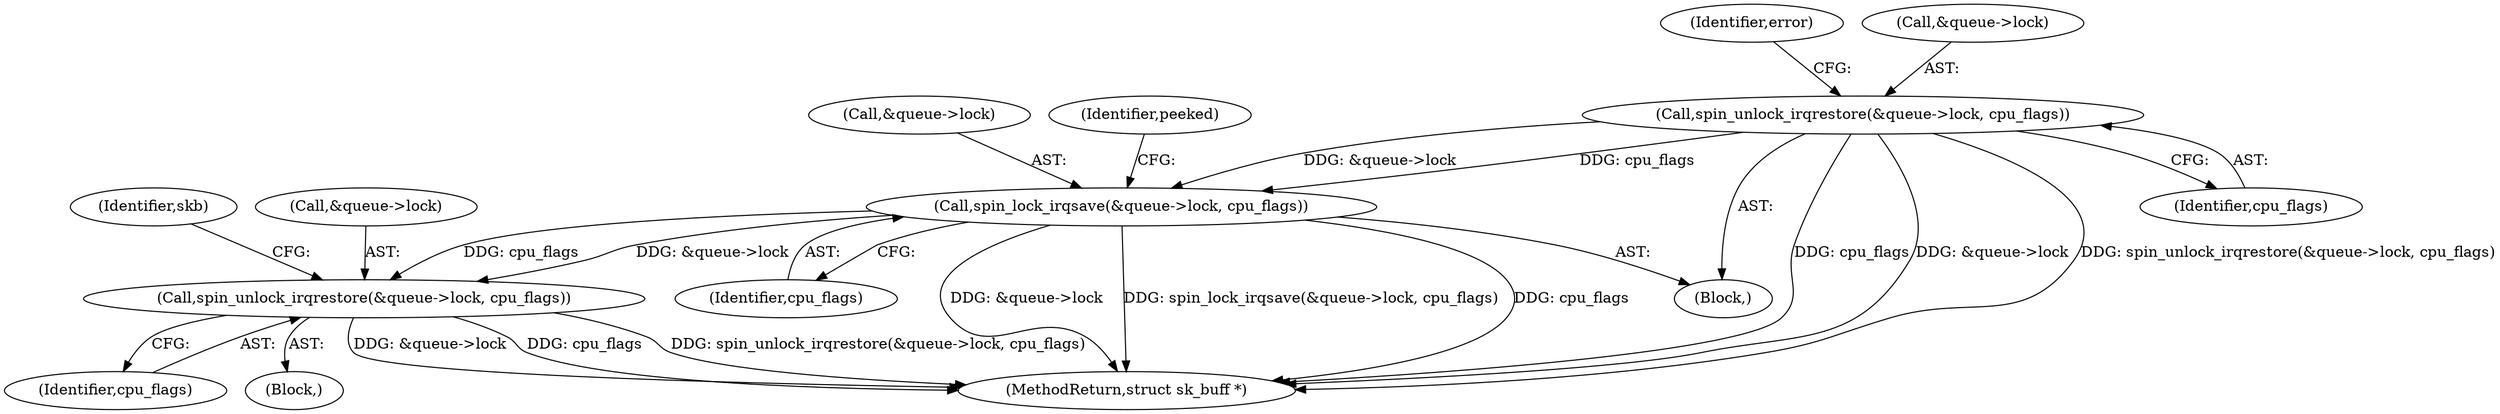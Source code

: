 digraph "0_linux_77c1090f94d1b0b5186fb13a1b71b47b1343f87f@pointer" {
"1000188" [label="(Call,spin_unlock_irqrestore(&queue->lock, cpu_flags))"];
"1000137" [label="(Call,spin_lock_irqsave(&queue->lock, cpu_flags))"];
"1000196" [label="(Call,spin_unlock_irqrestore(&queue->lock, cpu_flags))"];
"1000193" [label="(Identifier,cpu_flags)"];
"1000138" [label="(Call,&queue->lock)"];
"1000203" [label="(Identifier,error)"];
"1000195" [label="(Identifier,skb)"];
"1000201" [label="(Identifier,cpu_flags)"];
"1000146" [label="(Identifier,peeked)"];
"1000188" [label="(Call,spin_unlock_irqrestore(&queue->lock, cpu_flags))"];
"1000143" [label="(Block,)"];
"1000189" [label="(Call,&queue->lock)"];
"1000196" [label="(Call,spin_unlock_irqrestore(&queue->lock, cpu_flags))"];
"1000197" [label="(Call,&queue->lock)"];
"1000128" [label="(Block,)"];
"1000225" [label="(MethodReturn,struct sk_buff *)"];
"1000142" [label="(Identifier,cpu_flags)"];
"1000137" [label="(Call,spin_lock_irqsave(&queue->lock, cpu_flags))"];
"1000188" -> "1000143"  [label="AST: "];
"1000188" -> "1000193"  [label="CFG: "];
"1000189" -> "1000188"  [label="AST: "];
"1000193" -> "1000188"  [label="AST: "];
"1000195" -> "1000188"  [label="CFG: "];
"1000188" -> "1000225"  [label="DDG: spin_unlock_irqrestore(&queue->lock, cpu_flags)"];
"1000188" -> "1000225"  [label="DDG: &queue->lock"];
"1000188" -> "1000225"  [label="DDG: cpu_flags"];
"1000137" -> "1000188"  [label="DDG: &queue->lock"];
"1000137" -> "1000188"  [label="DDG: cpu_flags"];
"1000137" -> "1000128"  [label="AST: "];
"1000137" -> "1000142"  [label="CFG: "];
"1000138" -> "1000137"  [label="AST: "];
"1000142" -> "1000137"  [label="AST: "];
"1000146" -> "1000137"  [label="CFG: "];
"1000137" -> "1000225"  [label="DDG: cpu_flags"];
"1000137" -> "1000225"  [label="DDG: &queue->lock"];
"1000137" -> "1000225"  [label="DDG: spin_lock_irqsave(&queue->lock, cpu_flags)"];
"1000196" -> "1000137"  [label="DDG: &queue->lock"];
"1000196" -> "1000137"  [label="DDG: cpu_flags"];
"1000196" -> "1000128"  [label="AST: "];
"1000196" -> "1000201"  [label="CFG: "];
"1000197" -> "1000196"  [label="AST: "];
"1000201" -> "1000196"  [label="AST: "];
"1000203" -> "1000196"  [label="CFG: "];
"1000196" -> "1000225"  [label="DDG: cpu_flags"];
"1000196" -> "1000225"  [label="DDG: &queue->lock"];
"1000196" -> "1000225"  [label="DDG: spin_unlock_irqrestore(&queue->lock, cpu_flags)"];
}
